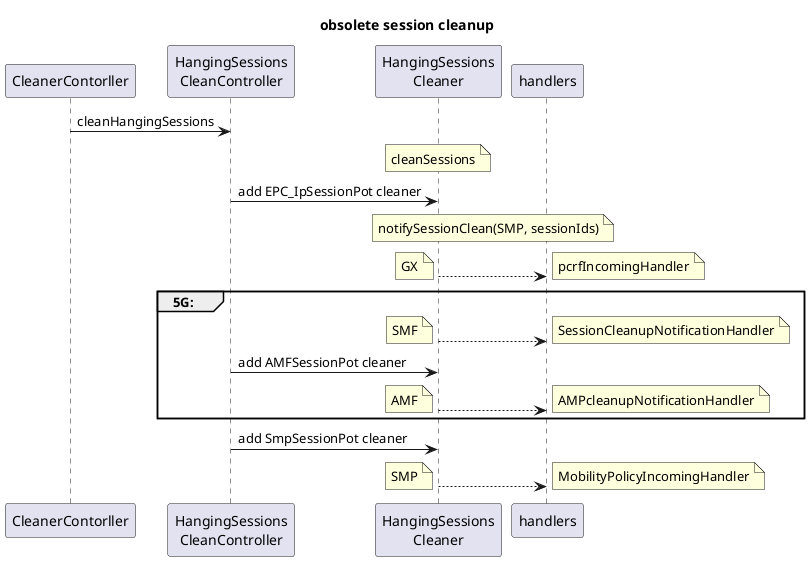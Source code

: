 @startuml

title obsolete session cleanup

participant CC as "CleanerContorller"
participant HSCC as "HangingSessions\nCleanController"
participant HSC as "HangingSessions\nCleaner"
'participant GX as "pcrfIncoming\nHandler"
'participant SMF as "SessionCleanup\nNotificationHandler"
'participant AMF as "AMPcleanup\nNotificationHandler"
'participant SMP as "MobilityPolicy\nIncomingHandler"
participant handlers as "handlers"

CC -> HSCC : cleanHangingSessions

note over HSC: cleanSessions
HSCC -> HSC : add EPC_IpSessionPot cleaner

' distinct Gx and 5G
'HSC --> GX :  notifySessionClean\n(GX, sessionIds)
'note left: GX
'
'group 5G
'    note over HSCC : check Core5G licenses
'    HSC --> SMF : notifySessionClean\n(SMF, sessionIds)
'    note left: SMF
'
'    HSCC -> HSC : add AMFSessionPot cleaner
'    HSC --> AMF : notifySessionClean\n(AMF, sessionIds)
'    note left: AMF
'end
'
'HSCC -> HSC : add SmpSessionPot cleaner
'HSC --> SMP : notifySessionClean\n(SMP, sessionIds)
'note left: SMP

note over HSC, handlers: notifySessionClean(SMP, sessionIds)
HSC --> handlers
note left: GX
note right: pcrfIncomingHandler
group 5G:
  HSC --> handlers
  note left: SMF
  note right: SessionCleanupNotificationHandler
HSCC -> HSC : add AMFSessionPot cleaner
  HSC --> handlers
  note left: AMF
  note right: AMPcleanupNotificationHandler
end
HSCC -> HSC : add SmpSessionPot cleaner
HSC --> handlers
note left: SMP
note right: MobilityPolicyIncomingHandler

@enduml



                                                                 obsolete session cleanup

                                  ┌───────────────┐             ┌───────────────┐
     ┌─────────────────┐          │HangingSessions│             │HangingSessions│          ┌────────┐
     │CleanerContorller│          │CleanController│             │Cleaner        │          │handlers│
     └────────┬────────┘          └───────┬───────┘             └───────┬───────┘          └───┬────┘
              │   cleanHangingSessions    │                             │                      │
              │──────────────────────────>│                             │                      │
              │                           │                             │                      │
              │                           │                     ╔═══════╧═══════╗              │
              │                           │                     ║cleanSessions ░║              │
              │                           │                     ╚═══════╤═══════╝              │
              │                           │add EPC_IpSessionPot cleaner │                      │
              │                           │────────────────────────────>│                      │
              │                           │                             │                      │
              │                           │                      ╔══════╧══════════════════════╧═══════╗
              │                           │                      ║notifySessionClean(SMP, sessionIds) ░║
              │                           │                      ╚══════╤══════════════════════╤═══════╝
              │                           │                      ╔════╗ │                      │  ╔═════════════════════╗
              │                           │                      ║GX ░║ │ ─ ─ ─ ─ ─ ─ ─ ─ ─ ─ >│  ║pcrfIncomingHandler ░║
              │                           │                      ╚════╝ │                      │  ╚═════════════════════╝
              │                           │                             │                      │
              │         ╔══════╤══════════╪═════════════════════════════╪══════════════════════╪════════════════════════════════════════════════╗
              │         ║ 5G:  │          │                             │                      │                                                ║
              │         ╟──────┘          │                     ╔═════╗ │                      │  ╔═══════════════════════════════════╗         ║
              │         ║                 │                     ║SMF ░║ │ ─ ─ ─ ─ ─ ─ ─ ─ ─ ─ >│  ║SessionCleanupNotificationHandler ░║         ║
              │         ║                 │                     ╚═════╝ │                      │  ╚═══════════════════════════════════╝         ║
              │         ║                 │ add AMFSessionPot cleaner   │                      │                                                ║
              │         ║                 │────────────────────────────>│                      │                                                ║
              │         ║                 │                             │                      │                                                ║
              │         ║                 │                     ╔═════╗ │                      │  ╔═══════════════════════════════╗             ║
              │         ║                 │                     ║AMF ░║ │ ─ ─ ─ ─ ─ ─ ─ ─ ─ ─ >│  ║AMPcleanupNotificationHandler ░║             ║
              │         ╚═════════════════╪═════════════════════╚═════╝═╪══════════════════════╪══╚═══════════════════════════════╝═════════════╝
              │                           │                             │                      │
              │                           │ add SmpSessionPot cleaner   │                      │
              │                           │────────────────────────────>│                      │
              │                           │                             │                      │
              │                           │                     ╔═════╗ │                      │  ╔═══════════════════════════════╗
              │                           │                     ║SMP ░║ │ ─ ─ ─ ─ ─ ─ ─ ─ ─ ─ >│  ║MobilityPolicyIncomingHandler ░║
     ┌────────┴────────┐          ┌───────┴───────┐             ╚═════╝─┴───────┐          ┌───┴──╚═══════════════════════════════╝
     │CleanerContorller│          │HangingSessions│             │HangingSessions│          │handlers│
     └─────────────────┘          │CleanController│             │Cleaner        │          └────────┘
                                  └───────────────┘             └───────────────┘